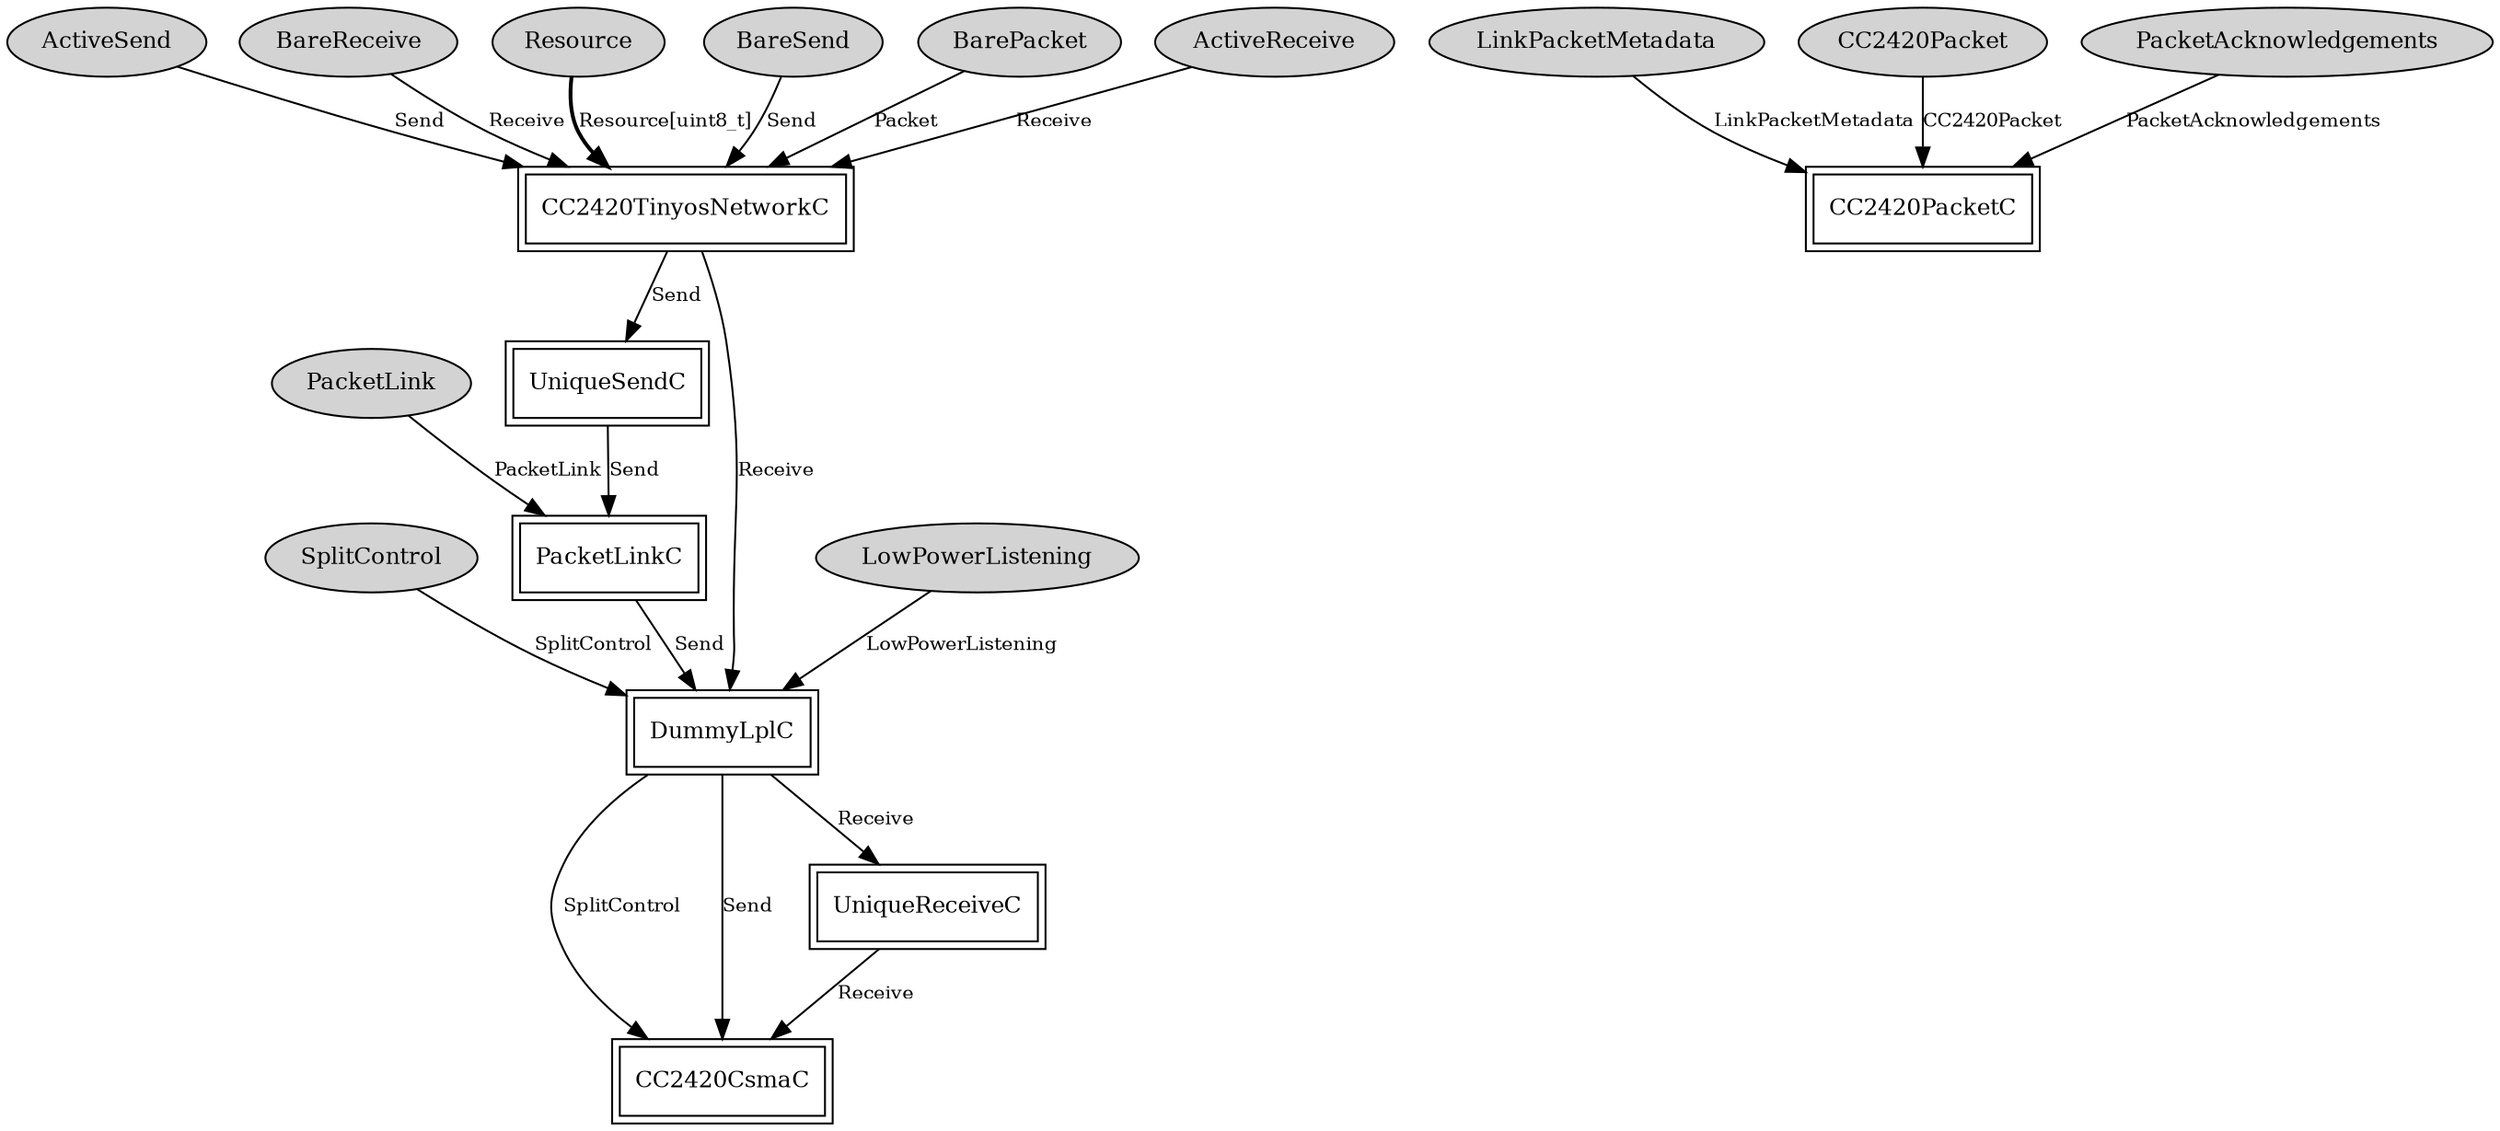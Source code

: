 digraph "tos.chips.cc2420.CC2420RadioC" {
  n0x411170e0 [shape=ellipse, style=filled, label="SplitControl", fontsize=12];
  "DummyLplC" [fontsize=12, shape=box,peripheries=2, URL="../chtml/tos.chips.cc2420.lpl.DummyLplC.html"];
  n0x41146500 [shape=ellipse, style=filled, label="LinkPacketMetadata", fontsize=12];
  "CC2420PacketC" [fontsize=12, shape=box,peripheries=2, URL="../chtml/tos.chips.cc2420.packet.CC2420PacketC.html"];
  n0x41146ee8 [shape=ellipse, style=filled, label="PacketLink", fontsize=12];
  "PacketLinkC" [fontsize=12, shape=box,peripheries=2, URL="../chtml/tos.chips.cc2420.link.PacketLinkC.html"];
  n0x4114b178 [shape=ellipse, style=filled, label="CC2420Packet", fontsize=12];
  "CC2420PacketC" [fontsize=12, shape=box,peripheries=2, URL="../chtml/tos.chips.cc2420.packet.CC2420PacketC.html"];
  n0x411524b0 [shape=ellipse, style=filled, label="ActiveSend", fontsize=12];
  "CC2420TinyosNetworkC" [fontsize=12, shape=box,peripheries=2, URL="../chtml/tos.chips.cc2420.lowpan.CC2420TinyosNetworkC.html"];
  n0x411468c8 [shape=ellipse, style=filled, label="LowPowerListening", fontsize=12];
  "DummyLplC" [fontsize=12, shape=box,peripheries=2, URL="../chtml/tos.chips.cc2420.lpl.DummyLplC.html"];
  n0x41115968 [shape=ellipse, style=filled, label="BareReceive", fontsize=12];
  "CC2420TinyosNetworkC" [fontsize=12, shape=box,peripheries=2, URL="../chtml/tos.chips.cc2420.lowpan.CC2420TinyosNetworkC.html"];
  n0x41150010 [shape=ellipse, style=filled, label="PacketAcknowledgements", fontsize=12];
  "CC2420PacketC" [fontsize=12, shape=box,peripheries=2, URL="../chtml/tos.chips.cc2420.packet.CC2420PacketC.html"];
  n0x41117a10 [shape=ellipse, style=filled, label="Resource", fontsize=12];
  "CC2420TinyosNetworkC" [fontsize=12, shape=box,peripheries=2, URL="../chtml/tos.chips.cc2420.lowpan.CC2420TinyosNetworkC.html"];
  n0x411151f8 [shape=ellipse, style=filled, label="BareSend", fontsize=12];
  "CC2420TinyosNetworkC" [fontsize=12, shape=box,peripheries=2, URL="../chtml/tos.chips.cc2420.lowpan.CC2420TinyosNetworkC.html"];
  n0x41115d48 [shape=ellipse, style=filled, label="BarePacket", fontsize=12];
  "CC2420TinyosNetworkC" [fontsize=12, shape=box,peripheries=2, URL="../chtml/tos.chips.cc2420.lowpan.CC2420TinyosNetworkC.html"];
  n0x41152c38 [shape=ellipse, style=filled, label="ActiveReceive", fontsize=12];
  "CC2420TinyosNetworkC" [fontsize=12, shape=box,peripheries=2, URL="../chtml/tos.chips.cc2420.lowpan.CC2420TinyosNetworkC.html"];
  "DummyLplC" [fontsize=12, shape=box,peripheries=2, URL="../chtml/tos.chips.cc2420.lpl.DummyLplC.html"];
  "CC2420CsmaC" [fontsize=12, shape=box,peripheries=2, URL="../chtml/tos.chips.cc2420.csma.CC2420CsmaC.html"];
  "CC2420TinyosNetworkC" [fontsize=12, shape=box,peripheries=2, URL="../chtml/tos.chips.cc2420.lowpan.CC2420TinyosNetworkC.html"];
  "UniqueSendC" [fontsize=12, shape=box,peripheries=2, URL="../chtml/tos.chips.cc2420.unique.UniqueSendC.html"];
  "UniqueSendC" [fontsize=12, shape=box,peripheries=2, URL="../chtml/tos.chips.cc2420.unique.UniqueSendC.html"];
  "PacketLinkC" [fontsize=12, shape=box,peripheries=2, URL="../chtml/tos.chips.cc2420.link.PacketLinkC.html"];
  "PacketLinkC" [fontsize=12, shape=box,peripheries=2, URL="../chtml/tos.chips.cc2420.link.PacketLinkC.html"];
  "DummyLplC" [fontsize=12, shape=box,peripheries=2, URL="../chtml/tos.chips.cc2420.lpl.DummyLplC.html"];
  "DummyLplC" [fontsize=12, shape=box,peripheries=2, URL="../chtml/tos.chips.cc2420.lpl.DummyLplC.html"];
  "CC2420CsmaC" [fontsize=12, shape=box,peripheries=2, URL="../chtml/tos.chips.cc2420.csma.CC2420CsmaC.html"];
  "CC2420TinyosNetworkC" [fontsize=12, shape=box,peripheries=2, URL="../chtml/tos.chips.cc2420.lowpan.CC2420TinyosNetworkC.html"];
  "DummyLplC" [fontsize=12, shape=box,peripheries=2, URL="../chtml/tos.chips.cc2420.lpl.DummyLplC.html"];
  "DummyLplC" [fontsize=12, shape=box,peripheries=2, URL="../chtml/tos.chips.cc2420.lpl.DummyLplC.html"];
  "UniqueReceiveC" [fontsize=12, shape=box,peripheries=2, URL="../chtml/tos.chips.cc2420.unique.UniqueReceiveC.html"];
  "UniqueReceiveC" [fontsize=12, shape=box,peripheries=2, URL="../chtml/tos.chips.cc2420.unique.UniqueReceiveC.html"];
  "CC2420CsmaC" [fontsize=12, shape=box,peripheries=2, URL="../chtml/tos.chips.cc2420.csma.CC2420CsmaC.html"];
  "n0x411170e0" -> "DummyLplC" [label="SplitControl", URL="../ihtml/tos.interfaces.SplitControl.html", fontsize=10];
  "n0x41146500" -> "CC2420PacketC" [label="LinkPacketMetadata", URL="../ihtml/tos.interfaces.LinkPacketMetadata.html", fontsize=10];
  "n0x41146ee8" -> "PacketLinkC" [label="PacketLink", URL="../ihtml/tos.interfaces.PacketLink.html", fontsize=10];
  "n0x4114b178" -> "CC2420PacketC" [label="CC2420Packet", URL="../ihtml/tos.chips.cc2420.interfaces.CC2420Packet.html", fontsize=10];
  "n0x411524b0" -> "CC2420TinyosNetworkC" [label="Send", URL="../ihtml/tos.interfaces.Send.html", fontsize=10];
  "n0x411468c8" -> "DummyLplC" [label="LowPowerListening", URL="../ihtml/tos.interfaces.LowPowerListening.html", fontsize=10];
  "n0x41115968" -> "CC2420TinyosNetworkC" [label="Receive", URL="../ihtml/tos.interfaces.Receive.html", fontsize=10];
  "n0x41150010" -> "CC2420PacketC" [label="PacketAcknowledgements", URL="../ihtml/tos.interfaces.PacketAcknowledgements.html", fontsize=10];
  "n0x41117a10" -> "CC2420TinyosNetworkC" [label="Resource[uint8_t]", style=bold, URL="../ihtml/tos.interfaces.Resource.html", fontsize=10];
  "n0x411151f8" -> "CC2420TinyosNetworkC" [label="Send", URL="../ihtml/tos.interfaces.Send.html", fontsize=10];
  "n0x41115d48" -> "CC2420TinyosNetworkC" [label="Packet", URL="../ihtml/tos.interfaces.Packet.html", fontsize=10];
  "n0x41152c38" -> "CC2420TinyosNetworkC" [label="Receive", URL="../ihtml/tos.interfaces.Receive.html", fontsize=10];
  "DummyLplC" -> "CC2420CsmaC" [label="SplitControl", URL="../ihtml/tos.interfaces.SplitControl.html", fontsize=10];
  "CC2420TinyosNetworkC" -> "UniqueSendC" [label="Send", URL="../ihtml/tos.interfaces.Send.html", fontsize=10];
  "UniqueSendC" -> "PacketLinkC" [label="Send", URL="../ihtml/tos.interfaces.Send.html", fontsize=10];
  "PacketLinkC" -> "DummyLplC" [label="Send", URL="../ihtml/tos.interfaces.Send.html", fontsize=10];
  "DummyLplC" -> "CC2420CsmaC" [label="Send", URL="../ihtml/tos.interfaces.Send.html", fontsize=10];
  "CC2420TinyosNetworkC" -> "DummyLplC" [label="Receive", URL="../ihtml/tos.interfaces.Receive.html", fontsize=10];
  "DummyLplC" -> "UniqueReceiveC" [label="Receive", URL="../ihtml/tos.interfaces.Receive.html", fontsize=10];
  "UniqueReceiveC" -> "CC2420CsmaC" [label="Receive", URL="../ihtml/tos.interfaces.Receive.html", fontsize=10];
}

